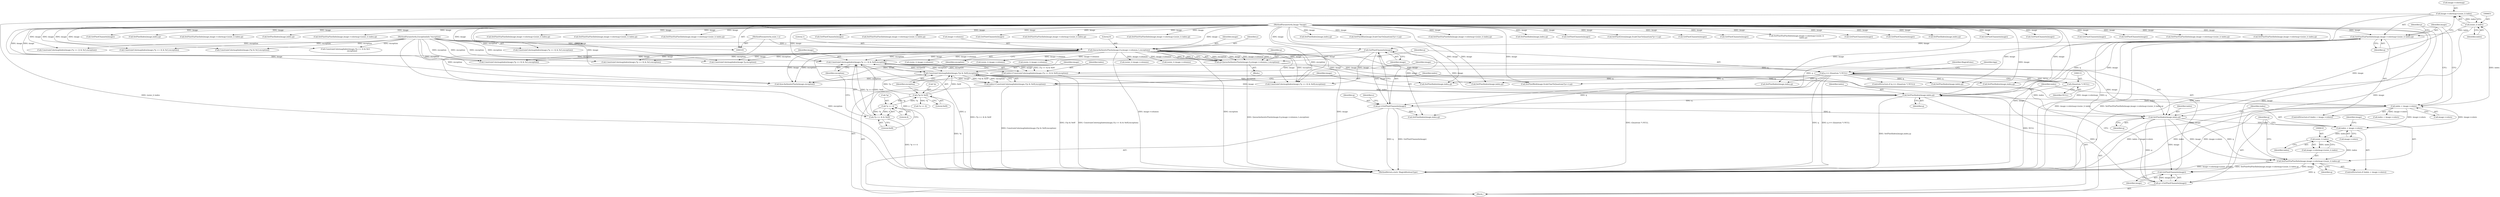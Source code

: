 digraph "0_ImageMagick_cc4ac341f29fa368da6ef01c207deaf8c61f6a2e@pointer" {
"1000646" [label="(Call,image->colormap+(ssize_t) index)"];
"1000650" [label="(Call,(ssize_t) index)"];
"1000639" [label="(Call,index < image->colors)"];
"1000634" [label="(Call,SetPixelIndex(image,index,q))"];
"1000627" [label="(Call,ConstrainColormapIndex(image,(*p) & 0x0f,exception))"];
"1000623" [label="(Call,GetPixelChannels(image))"];
"1000601" [label="(Call,SetPixelIndex(image,index,q))"];
"1000592" [label="(Call,ConstrainColormapIndex(image,(*p >> 4) & 0x0f,exception))"];
"1000658" [label="(Call,GetPixelChannels(image))"];
"1000644" [label="(Call,SetPixelViaPixelInfo(image,image->colormap+(ssize_t) index,q))"];
"1000106" [label="(MethodParameterIn,Image *image)"];
"1000118" [label="(Call,QueueAuthenticPixels(image,0,y,image->columns,1,exception))"];
"1000109" [label="(MethodParameterIn,ssize_t y)"];
"1000110" [label="(MethodParameterIn,ExceptionInfo *exception)"];
"1000594" [label="(Call,(*p >> 4) & 0x0f)"];
"1000595" [label="(Call,*p >> 4)"];
"1000629" [label="(Call,(*p) & 0x0f)"];
"1000590" [label="(Call,index=ConstrainColormapIndex(image,(*p >> 4) & 0x0f,exception))"];
"1000128" [label="(Call,q == (Quantum *) NULL)"];
"1000116" [label="(Call,q=QueueAuthenticPixels(image,0,y,image->columns,1,exception))"];
"1000130" [label="(Call,(Quantum *) NULL)"];
"1000656" [label="(Call,q+=GetPixelChannels(image))"];
"1000611" [label="(Call,SetPixelViaPixelInfo(image,image->colormap+(ssize_t) index,q))"];
"1000617" [label="(Call,(ssize_t) index)"];
"1000606" [label="(Call,index < image->colors)"];
"1000625" [label="(Call,index=ConstrainColormapIndex(image,(*p) & 0x0f,exception))"];
"1000621" [label="(Call,q+=GetPixelChannels(image))"];
"1000685" [label="(Call,index < image->colors)"];
"1000607" [label="(Identifier,index)"];
"1000632" [label="(Literal,0x0f)"];
"1000764" [label="(Call,(ssize_t) image->columns)"];
"1000478" [label="(Call,GetPixelChannels(image))"];
"1000136" [label="(Identifier,bpp)"];
"1000641" [label="(Call,image->colors)"];
"1000403" [label="(Call,ConstrainColormapIndex(image,(*p) & 0x3,exception))"];
"1000147" [label="(Call,(ssize_t) image->columns)"];
"1000364" [label="(Call,GetPixelChannels(image))"];
"1000740" [label="(Call,SetPixelViaPixelInfo(image,image->colormap+(ssize_t) index,q))"];
"1000260" [label="(Call,SetPixelViaPixelInfo(image,image->colormap+(ssize_t) index,q))"];
"1000298" [label="(Call,ConstrainColormapIndex(image,(*p >> 6) & 0x3,exception))"];
"1000594" [label="(Call,(*p >> 4) & 0x0f)"];
"1000611" [label="(Call,SetPixelViaPixelInfo(image,image->colormap+(ssize_t) index,q))"];
"1000121" [label="(Identifier,y)"];
"1000603" [label="(Identifier,index)"];
"1000122" [label="(Call,image->columns)"];
"1000580" [label="(Call,(ssize_t) image->columns)"];
"1000590" [label="(Call,index=ConstrainColormapIndex(image,(*p >> 4) & 0x0f,exception))"];
"1000626" [label="(Identifier,index)"];
"1000307" [label="(Call,SetPixelIndex(image,index,q))"];
"1000795" [label="(Call,GetPixelChannels(image))"];
"1000544" [label="(Call,SetPixelIndex(image,index,q))"];
"1000250" [label="(Call,SetPixelViaPixelInfo(image,image->colormap+(ssize_t) index,q))"];
"1000620" [label="(Identifier,q)"];
"1000658" [label="(Call,GetPixelChannels(image))"];
"1000628" [label="(Identifier,image)"];
"1000410" [label="(Call,SetPixelIndex(image,index,q))"];
"1000652" [label="(Identifier,index)"];
"1000606" [label="(Call,index < image->colors)"];
"1000134" [label="(Identifier,MagickFalse)"];
"1000510" [label="(Call,SetPixelViaPixelInfo(image,image->colormap+(ssize_t) index,q))"];
"1000106" [label="(MethodParameterIn,Image *image)"];
"1000646" [label="(Call,image->colormap+(ssize_t) index)"];
"1000598" [label="(Literal,4)"];
"1000125" [label="(Literal,1)"];
"1000368" [label="(Call,ConstrainColormapIndex(image,(*p >> 2) & 0x3,exception))"];
"1000129" [label="(Identifier,q)"];
"1000730" [label="(Call,SetPixelIndex(image,index,q))"];
"1000116" [label="(Call,q=QueueAuthenticPixels(image,0,y,image->columns,1,exception))"];
"1000627" [label="(Call,ConstrainColormapIndex(image,(*p) & 0x0f,exception))"];
"1000599" [label="(Literal,0x0f)"];
"1000725" [label="(Call,ConstrainColormapIndex(image,*p,exception))"];
"1000447" [label="(Call,ConstrainColormapIndex(image,(*p >> 6) & 0x3,exception))"];
"1000640" [label="(Identifier,index)"];
"1000491" [label="(Call,ConstrainColormapIndex(image,(*p >> 4) & 0x3,exception))"];
"1000605" [label="(ControlStructure,if (index < image->colors))"];
"1000659" [label="(Identifier,image)"];
"1000635" [label="(Identifier,image)"];
"1000690" [label="(Call,SetPixelViaPixelInfo(image,image->colormap+(ssize_t) index,q))"];
"1000634" [label="(Call,SetPixelIndex(image,index,q))"];
"1000286" [label="(Call,(ssize_t) image->columns)"];
"1000633" [label="(Identifier,exception)"];
"1000593" [label="(Identifier,image)"];
"1000608" [label="(Call,image->colors)"];
"1000657" [label="(Identifier,q)"];
"1000602" [label="(Identifier,image)"];
"1000621" [label="(Call,q+=GetPixelChannels(image))"];
"1000619" [label="(Identifier,index)"];
"1000111" [label="(Block,)"];
"1000622" [label="(Identifier,q)"];
"1000655" [label="(Identifier,p)"];
"1000680" [label="(Call,SetPixelIndex(image,index,q))"];
"1000333" [label="(Call,ConstrainColormapIndex(image,(*p >> 4) & 0x3,exception))"];
"1000591" [label="(Identifier,index)"];
"1000601" [label="(Call,SetPixelIndex(image,index,q))"];
"1000656" [label="(Call,q+=GetPixelChannels(image))"];
"1000387" [label="(Call,SetPixelViaPixelInfo(image,image->colormap+(ssize_t) index,q))"];
"1000317" [label="(Call,SetPixelViaPixelInfo(image,image->colormap+(ssize_t) index,q))"];
"1000110" [label="(MethodParameterIn,ExceptionInfo *exception)"];
"1000432" [label="(Call,GetPixelChannels(image))"];
"1000772" [label="(Call,SetPixelRed(image,ScaleCharToQuantum(*p++),q))"];
"1000117" [label="(Identifier,q)"];
"1000636" [label="(Identifier,index)"];
"1000466" [label="(Call,SetPixelViaPixelInfo(image,image->colormap+(ssize_t) index,q))"];
"1000109" [label="(MethodParameterIn,ssize_t y)"];
"1000638" [label="(ControlStructure,if (index < image->colors))"];
"1000623" [label="(Call,GetPixelChannels(image))"];
"1000399" [label="(Call,GetPixelChannels(image))"];
"1000715" [label="(Call,(ssize_t) image->columns)"];
"1000647" [label="(Call,image->colormap)"];
"1000671" [label="(Call,ConstrainColormapIndex(image,(*p >> 4) & 0x0f,exception))"];
"1000127" [label="(ControlStructure,if (q == (Quantum *) NULL))"];
"1000630" [label="(Call,*p)"];
"1000612" [label="(Identifier,image)"];
"1000800" [label="(Call,SyncAuthenticPixels(image,exception))"];
"1000188" [label="(Call,SetPixelViaPixelInfo(image,image->colormap+(ssize_t) index,q))"];
"1000637" [label="(Identifier,q)"];
"1000535" [label="(Call,ConstrainColormapIndex(image,(*p >> 2) & 0x3,\n                       exception))"];
"1000352" [label="(Call,SetPixelViaPixelInfo(image,image->colormap+(ssize_t) index,q))"];
"1000639" [label="(Call,index < image->colors)"];
"1000132" [label="(Identifier,NULL)"];
"1000118" [label="(Call,QueueAuthenticPixels(image,0,y,image->columns,1,exception))"];
"1000587" [label="(Identifier,x)"];
"1000807" [label="(MethodReturn,static MagickBooleanType)"];
"1000625" [label="(Call,index=ConstrainColormapIndex(image,(*p) & 0x0f,exception))"];
"1000456" [label="(Call,SetPixelIndex(image,index,q))"];
"1000500" [label="(Call,SetPixelIndex(image,index,q))"];
"1000592" [label="(Call,ConstrainColormapIndex(image,(*p >> 4) & 0x0f,exception))"];
"1000178" [label="(Call,SetPixelIndex(image,index,q))"];
"1000786" [label="(Call,SetPixelBlue(image,ScaleCharToQuantum(*p++),q))"];
"1000120" [label="(Literal,0)"];
"1000604" [label="(Identifier,q)"];
"1000126" [label="(Identifier,exception)"];
"1000420" [label="(Call,SetPixelViaPixelInfo(image,image->colormap+(ssize_t) index,q))"];
"1000128" [label="(Call,q == (Quantum *) NULL)"];
"1000617" [label="(Call,(ssize_t) index)"];
"1000342" [label="(Call,SetPixelIndex(image,index,q))"];
"1000644" [label="(Call,SetPixelViaPixelInfo(image,image->colormap+(ssize_t) index,q))"];
"1000674" [label="(Call,*p >> 4)"];
"1000130" [label="(Call,(Quantum *) NULL)"];
"1000566" [label="(Call,GetPixelChannels(image))"];
"1000240" [label="(Call,SetPixelIndex(image,index,q))"];
"1000119" [label="(Identifier,image)"];
"1000650" [label="(Call,(ssize_t) index)"];
"1000779" [label="(Call,SetPixelGreen(image,ScaleCharToQuantum(*p++),q))"];
"1000595" [label="(Call,*p >> 4)"];
"1000272" [label="(Call,GetPixelChannels(image))"];
"1000329" [label="(Call,GetPixelChannels(image))"];
"1000624" [label="(Identifier,image)"];
"1000596" [label="(Call,*p)"];
"1000554" [label="(Call,SetPixelViaPixelInfo(image,image->colormap+(ssize_t)\n                        index,q))"];
"1000754" [label="(Call,GetPixelChannels(image))"];
"1000600" [label="(Identifier,exception)"];
"1000200" [label="(Call,GetPixelChannels(image))"];
"1000645" [label="(Identifier,image)"];
"1000629" [label="(Call,(*p) & 0x0f)"];
"1000589" [label="(Block,)"];
"1000613" [label="(Call,image->colormap+(ssize_t) index)"];
"1000377" [label="(Call,SetPixelIndex(image,index,q))"];
"1000704" [label="(Call,GetPixelChannels(image))"];
"1000653" [label="(Identifier,q)"];
"1000522" [label="(Call,GetPixelChannels(image))"];
"1000646" -> "1000644"  [label="AST: "];
"1000646" -> "1000650"  [label="CFG: "];
"1000647" -> "1000646"  [label="AST: "];
"1000650" -> "1000646"  [label="AST: "];
"1000653" -> "1000646"  [label="CFG: "];
"1000646" -> "1000807"  [label="DDG: (ssize_t) index"];
"1000646" -> "1000807"  [label="DDG: image->colormap"];
"1000650" -> "1000646"  [label="DDG: index"];
"1000650" -> "1000652"  [label="CFG: "];
"1000651" -> "1000650"  [label="AST: "];
"1000652" -> "1000650"  [label="AST: "];
"1000650" -> "1000807"  [label="DDG: index"];
"1000650" -> "1000644"  [label="DDG: index"];
"1000639" -> "1000650"  [label="DDG: index"];
"1000639" -> "1000638"  [label="AST: "];
"1000639" -> "1000641"  [label="CFG: "];
"1000640" -> "1000639"  [label="AST: "];
"1000641" -> "1000639"  [label="AST: "];
"1000645" -> "1000639"  [label="CFG: "];
"1000655" -> "1000639"  [label="CFG: "];
"1000639" -> "1000807"  [label="DDG: image->colors"];
"1000639" -> "1000807"  [label="DDG: index < image->colors"];
"1000639" -> "1000807"  [label="DDG: index"];
"1000639" -> "1000606"  [label="DDG: image->colors"];
"1000634" -> "1000639"  [label="DDG: index"];
"1000606" -> "1000639"  [label="DDG: image->colors"];
"1000639" -> "1000685"  [label="DDG: image->colors"];
"1000634" -> "1000589"  [label="AST: "];
"1000634" -> "1000637"  [label="CFG: "];
"1000635" -> "1000634"  [label="AST: "];
"1000636" -> "1000634"  [label="AST: "];
"1000637" -> "1000634"  [label="AST: "];
"1000640" -> "1000634"  [label="CFG: "];
"1000634" -> "1000807"  [label="DDG: SetPixelIndex(image,index,q)"];
"1000627" -> "1000634"  [label="DDG: image"];
"1000106" -> "1000634"  [label="DDG: image"];
"1000625" -> "1000634"  [label="DDG: index"];
"1000621" -> "1000634"  [label="DDG: q"];
"1000634" -> "1000644"  [label="DDG: image"];
"1000634" -> "1000644"  [label="DDG: q"];
"1000634" -> "1000656"  [label="DDG: q"];
"1000634" -> "1000658"  [label="DDG: image"];
"1000627" -> "1000625"  [label="AST: "];
"1000627" -> "1000633"  [label="CFG: "];
"1000628" -> "1000627"  [label="AST: "];
"1000629" -> "1000627"  [label="AST: "];
"1000633" -> "1000627"  [label="AST: "];
"1000625" -> "1000627"  [label="CFG: "];
"1000627" -> "1000807"  [label="DDG: (*p) & 0x0f"];
"1000627" -> "1000592"  [label="DDG: exception"];
"1000627" -> "1000625"  [label="DDG: image"];
"1000627" -> "1000625"  [label="DDG: (*p) & 0x0f"];
"1000627" -> "1000625"  [label="DDG: exception"];
"1000623" -> "1000627"  [label="DDG: image"];
"1000106" -> "1000627"  [label="DDG: image"];
"1000629" -> "1000627"  [label="DDG: *p"];
"1000629" -> "1000627"  [label="DDG: 0x0f"];
"1000592" -> "1000627"  [label="DDG: exception"];
"1000110" -> "1000627"  [label="DDG: exception"];
"1000627" -> "1000671"  [label="DDG: exception"];
"1000627" -> "1000800"  [label="DDG: exception"];
"1000623" -> "1000621"  [label="AST: "];
"1000623" -> "1000624"  [label="CFG: "];
"1000624" -> "1000623"  [label="AST: "];
"1000621" -> "1000623"  [label="CFG: "];
"1000623" -> "1000621"  [label="DDG: image"];
"1000601" -> "1000623"  [label="DDG: image"];
"1000611" -> "1000623"  [label="DDG: image"];
"1000106" -> "1000623"  [label="DDG: image"];
"1000601" -> "1000589"  [label="AST: "];
"1000601" -> "1000604"  [label="CFG: "];
"1000602" -> "1000601"  [label="AST: "];
"1000603" -> "1000601"  [label="AST: "];
"1000604" -> "1000601"  [label="AST: "];
"1000607" -> "1000601"  [label="CFG: "];
"1000592" -> "1000601"  [label="DDG: image"];
"1000106" -> "1000601"  [label="DDG: image"];
"1000590" -> "1000601"  [label="DDG: index"];
"1000128" -> "1000601"  [label="DDG: q"];
"1000656" -> "1000601"  [label="DDG: q"];
"1000601" -> "1000606"  [label="DDG: index"];
"1000601" -> "1000611"  [label="DDG: image"];
"1000601" -> "1000611"  [label="DDG: q"];
"1000601" -> "1000621"  [label="DDG: q"];
"1000592" -> "1000590"  [label="AST: "];
"1000592" -> "1000600"  [label="CFG: "];
"1000593" -> "1000592"  [label="AST: "];
"1000594" -> "1000592"  [label="AST: "];
"1000600" -> "1000592"  [label="AST: "];
"1000590" -> "1000592"  [label="CFG: "];
"1000592" -> "1000807"  [label="DDG: (*p >> 4) & 0x0f"];
"1000592" -> "1000590"  [label="DDG: image"];
"1000592" -> "1000590"  [label="DDG: (*p >> 4) & 0x0f"];
"1000592" -> "1000590"  [label="DDG: exception"];
"1000658" -> "1000592"  [label="DDG: image"];
"1000118" -> "1000592"  [label="DDG: image"];
"1000118" -> "1000592"  [label="DDG: exception"];
"1000106" -> "1000592"  [label="DDG: image"];
"1000594" -> "1000592"  [label="DDG: *p >> 4"];
"1000594" -> "1000592"  [label="DDG: 0x0f"];
"1000110" -> "1000592"  [label="DDG: exception"];
"1000658" -> "1000656"  [label="AST: "];
"1000658" -> "1000659"  [label="CFG: "];
"1000659" -> "1000658"  [label="AST: "];
"1000656" -> "1000658"  [label="CFG: "];
"1000658" -> "1000656"  [label="DDG: image"];
"1000644" -> "1000658"  [label="DDG: image"];
"1000106" -> "1000658"  [label="DDG: image"];
"1000658" -> "1000671"  [label="DDG: image"];
"1000658" -> "1000800"  [label="DDG: image"];
"1000644" -> "1000638"  [label="AST: "];
"1000644" -> "1000653"  [label="CFG: "];
"1000645" -> "1000644"  [label="AST: "];
"1000653" -> "1000644"  [label="AST: "];
"1000655" -> "1000644"  [label="CFG: "];
"1000644" -> "1000807"  [label="DDG: image->colormap+(ssize_t) index"];
"1000644" -> "1000807"  [label="DDG: SetPixelViaPixelInfo(image,image->colormap+(ssize_t) index,q)"];
"1000106" -> "1000644"  [label="DDG: image"];
"1000644" -> "1000656"  [label="DDG: q"];
"1000106" -> "1000105"  [label="AST: "];
"1000106" -> "1000807"  [label="DDG: image"];
"1000106" -> "1000118"  [label="DDG: image"];
"1000106" -> "1000178"  [label="DDG: image"];
"1000106" -> "1000188"  [label="DDG: image"];
"1000106" -> "1000200"  [label="DDG: image"];
"1000106" -> "1000240"  [label="DDG: image"];
"1000106" -> "1000250"  [label="DDG: image"];
"1000106" -> "1000260"  [label="DDG: image"];
"1000106" -> "1000272"  [label="DDG: image"];
"1000106" -> "1000298"  [label="DDG: image"];
"1000106" -> "1000307"  [label="DDG: image"];
"1000106" -> "1000317"  [label="DDG: image"];
"1000106" -> "1000329"  [label="DDG: image"];
"1000106" -> "1000333"  [label="DDG: image"];
"1000106" -> "1000342"  [label="DDG: image"];
"1000106" -> "1000352"  [label="DDG: image"];
"1000106" -> "1000364"  [label="DDG: image"];
"1000106" -> "1000368"  [label="DDG: image"];
"1000106" -> "1000377"  [label="DDG: image"];
"1000106" -> "1000387"  [label="DDG: image"];
"1000106" -> "1000399"  [label="DDG: image"];
"1000106" -> "1000403"  [label="DDG: image"];
"1000106" -> "1000410"  [label="DDG: image"];
"1000106" -> "1000420"  [label="DDG: image"];
"1000106" -> "1000432"  [label="DDG: image"];
"1000106" -> "1000447"  [label="DDG: image"];
"1000106" -> "1000456"  [label="DDG: image"];
"1000106" -> "1000466"  [label="DDG: image"];
"1000106" -> "1000478"  [label="DDG: image"];
"1000106" -> "1000491"  [label="DDG: image"];
"1000106" -> "1000500"  [label="DDG: image"];
"1000106" -> "1000510"  [label="DDG: image"];
"1000106" -> "1000522"  [label="DDG: image"];
"1000106" -> "1000535"  [label="DDG: image"];
"1000106" -> "1000544"  [label="DDG: image"];
"1000106" -> "1000554"  [label="DDG: image"];
"1000106" -> "1000566"  [label="DDG: image"];
"1000106" -> "1000611"  [label="DDG: image"];
"1000106" -> "1000671"  [label="DDG: image"];
"1000106" -> "1000680"  [label="DDG: image"];
"1000106" -> "1000690"  [label="DDG: image"];
"1000106" -> "1000704"  [label="DDG: image"];
"1000106" -> "1000725"  [label="DDG: image"];
"1000106" -> "1000730"  [label="DDG: image"];
"1000106" -> "1000740"  [label="DDG: image"];
"1000106" -> "1000754"  [label="DDG: image"];
"1000106" -> "1000772"  [label="DDG: image"];
"1000106" -> "1000779"  [label="DDG: image"];
"1000106" -> "1000786"  [label="DDG: image"];
"1000106" -> "1000795"  [label="DDG: image"];
"1000106" -> "1000800"  [label="DDG: image"];
"1000118" -> "1000116"  [label="AST: "];
"1000118" -> "1000126"  [label="CFG: "];
"1000119" -> "1000118"  [label="AST: "];
"1000120" -> "1000118"  [label="AST: "];
"1000121" -> "1000118"  [label="AST: "];
"1000122" -> "1000118"  [label="AST: "];
"1000125" -> "1000118"  [label="AST: "];
"1000126" -> "1000118"  [label="AST: "];
"1000116" -> "1000118"  [label="CFG: "];
"1000118" -> "1000807"  [label="DDG: exception"];
"1000118" -> "1000807"  [label="DDG: y"];
"1000118" -> "1000807"  [label="DDG: image->columns"];
"1000118" -> "1000807"  [label="DDG: image"];
"1000118" -> "1000116"  [label="DDG: exception"];
"1000118" -> "1000116"  [label="DDG: image"];
"1000118" -> "1000116"  [label="DDG: image->columns"];
"1000118" -> "1000116"  [label="DDG: 1"];
"1000118" -> "1000116"  [label="DDG: 0"];
"1000118" -> "1000116"  [label="DDG: y"];
"1000109" -> "1000118"  [label="DDG: y"];
"1000110" -> "1000118"  [label="DDG: exception"];
"1000118" -> "1000147"  [label="DDG: image->columns"];
"1000118" -> "1000178"  [label="DDG: image"];
"1000118" -> "1000240"  [label="DDG: image"];
"1000118" -> "1000286"  [label="DDG: image->columns"];
"1000118" -> "1000298"  [label="DDG: image"];
"1000118" -> "1000298"  [label="DDG: exception"];
"1000118" -> "1000447"  [label="DDG: image"];
"1000118" -> "1000447"  [label="DDG: exception"];
"1000118" -> "1000580"  [label="DDG: image->columns"];
"1000118" -> "1000671"  [label="DDG: image"];
"1000118" -> "1000671"  [label="DDG: exception"];
"1000118" -> "1000715"  [label="DDG: image->columns"];
"1000118" -> "1000725"  [label="DDG: image"];
"1000118" -> "1000725"  [label="DDG: exception"];
"1000118" -> "1000764"  [label="DDG: image->columns"];
"1000118" -> "1000772"  [label="DDG: image"];
"1000118" -> "1000800"  [label="DDG: image"];
"1000118" -> "1000800"  [label="DDG: exception"];
"1000109" -> "1000105"  [label="AST: "];
"1000109" -> "1000807"  [label="DDG: y"];
"1000110" -> "1000105"  [label="AST: "];
"1000110" -> "1000807"  [label="DDG: exception"];
"1000110" -> "1000298"  [label="DDG: exception"];
"1000110" -> "1000333"  [label="DDG: exception"];
"1000110" -> "1000368"  [label="DDG: exception"];
"1000110" -> "1000403"  [label="DDG: exception"];
"1000110" -> "1000447"  [label="DDG: exception"];
"1000110" -> "1000491"  [label="DDG: exception"];
"1000110" -> "1000535"  [label="DDG: exception"];
"1000110" -> "1000671"  [label="DDG: exception"];
"1000110" -> "1000725"  [label="DDG: exception"];
"1000110" -> "1000800"  [label="DDG: exception"];
"1000594" -> "1000599"  [label="CFG: "];
"1000595" -> "1000594"  [label="AST: "];
"1000599" -> "1000594"  [label="AST: "];
"1000600" -> "1000594"  [label="CFG: "];
"1000594" -> "1000807"  [label="DDG: *p >> 4"];
"1000595" -> "1000594"  [label="DDG: *p"];
"1000595" -> "1000594"  [label="DDG: 4"];
"1000595" -> "1000598"  [label="CFG: "];
"1000596" -> "1000595"  [label="AST: "];
"1000598" -> "1000595"  [label="AST: "];
"1000599" -> "1000595"  [label="CFG: "];
"1000629" -> "1000595"  [label="DDG: *p"];
"1000595" -> "1000629"  [label="DDG: *p"];
"1000629" -> "1000632"  [label="CFG: "];
"1000630" -> "1000629"  [label="AST: "];
"1000632" -> "1000629"  [label="AST: "];
"1000633" -> "1000629"  [label="CFG: "];
"1000629" -> "1000807"  [label="DDG: *p"];
"1000629" -> "1000674"  [label="DDG: *p"];
"1000590" -> "1000589"  [label="AST: "];
"1000591" -> "1000590"  [label="AST: "];
"1000602" -> "1000590"  [label="CFG: "];
"1000590" -> "1000807"  [label="DDG: ConstrainColormapIndex(image,(*p >> 4) & 0x0f,exception)"];
"1000128" -> "1000127"  [label="AST: "];
"1000128" -> "1000130"  [label="CFG: "];
"1000129" -> "1000128"  [label="AST: "];
"1000130" -> "1000128"  [label="AST: "];
"1000134" -> "1000128"  [label="CFG: "];
"1000136" -> "1000128"  [label="CFG: "];
"1000128" -> "1000807"  [label="DDG: (Quantum *) NULL"];
"1000128" -> "1000807"  [label="DDG: q"];
"1000128" -> "1000807"  [label="DDG: q == (Quantum *) NULL"];
"1000116" -> "1000128"  [label="DDG: q"];
"1000130" -> "1000128"  [label="DDG: NULL"];
"1000128" -> "1000178"  [label="DDG: q"];
"1000128" -> "1000240"  [label="DDG: q"];
"1000128" -> "1000307"  [label="DDG: q"];
"1000128" -> "1000456"  [label="DDG: q"];
"1000128" -> "1000680"  [label="DDG: q"];
"1000128" -> "1000730"  [label="DDG: q"];
"1000128" -> "1000772"  [label="DDG: q"];
"1000116" -> "1000111"  [label="AST: "];
"1000117" -> "1000116"  [label="AST: "];
"1000129" -> "1000116"  [label="CFG: "];
"1000116" -> "1000807"  [label="DDG: QueueAuthenticPixels(image,0,y,image->columns,1,exception)"];
"1000130" -> "1000132"  [label="CFG: "];
"1000131" -> "1000130"  [label="AST: "];
"1000132" -> "1000130"  [label="AST: "];
"1000130" -> "1000807"  [label="DDG: NULL"];
"1000656" -> "1000589"  [label="AST: "];
"1000657" -> "1000656"  [label="AST: "];
"1000587" -> "1000656"  [label="CFG: "];
"1000656" -> "1000807"  [label="DDG: GetPixelChannels(image)"];
"1000656" -> "1000807"  [label="DDG: q"];
"1000656" -> "1000680"  [label="DDG: q"];
"1000611" -> "1000605"  [label="AST: "];
"1000611" -> "1000620"  [label="CFG: "];
"1000612" -> "1000611"  [label="AST: "];
"1000613" -> "1000611"  [label="AST: "];
"1000620" -> "1000611"  [label="AST: "];
"1000622" -> "1000611"  [label="CFG: "];
"1000611" -> "1000807"  [label="DDG: image->colormap+(ssize_t) index"];
"1000611" -> "1000807"  [label="DDG: SetPixelViaPixelInfo(image,image->colormap+(ssize_t) index,q)"];
"1000617" -> "1000611"  [label="DDG: index"];
"1000611" -> "1000621"  [label="DDG: q"];
"1000617" -> "1000613"  [label="AST: "];
"1000617" -> "1000619"  [label="CFG: "];
"1000618" -> "1000617"  [label="AST: "];
"1000619" -> "1000617"  [label="AST: "];
"1000613" -> "1000617"  [label="CFG: "];
"1000617" -> "1000613"  [label="DDG: index"];
"1000606" -> "1000617"  [label="DDG: index"];
"1000606" -> "1000605"  [label="AST: "];
"1000606" -> "1000608"  [label="CFG: "];
"1000607" -> "1000606"  [label="AST: "];
"1000608" -> "1000606"  [label="AST: "];
"1000612" -> "1000606"  [label="CFG: "];
"1000622" -> "1000606"  [label="CFG: "];
"1000625" -> "1000589"  [label="AST: "];
"1000626" -> "1000625"  [label="AST: "];
"1000635" -> "1000625"  [label="CFG: "];
"1000625" -> "1000807"  [label="DDG: ConstrainColormapIndex(image,(*p) & 0x0f,exception)"];
"1000621" -> "1000589"  [label="AST: "];
"1000622" -> "1000621"  [label="AST: "];
"1000626" -> "1000621"  [label="CFG: "];
}
